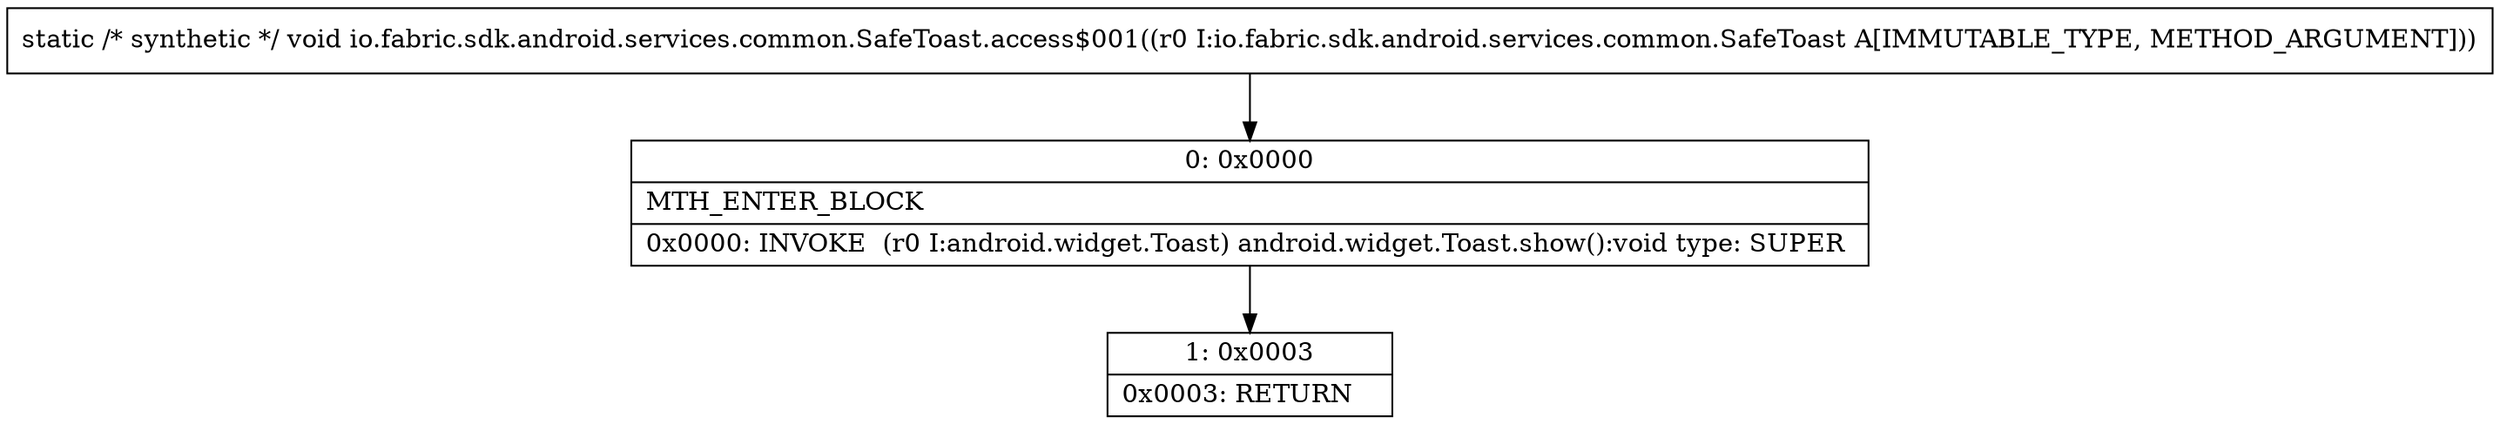 digraph "CFG forio.fabric.sdk.android.services.common.SafeToast.access$001(Lio\/fabric\/sdk\/android\/services\/common\/SafeToast;)V" {
Node_0 [shape=record,label="{0\:\ 0x0000|MTH_ENTER_BLOCK\l|0x0000: INVOKE  (r0 I:android.widget.Toast) android.widget.Toast.show():void type: SUPER \l}"];
Node_1 [shape=record,label="{1\:\ 0x0003|0x0003: RETURN   \l}"];
MethodNode[shape=record,label="{static \/* synthetic *\/ void io.fabric.sdk.android.services.common.SafeToast.access$001((r0 I:io.fabric.sdk.android.services.common.SafeToast A[IMMUTABLE_TYPE, METHOD_ARGUMENT])) }"];
MethodNode -> Node_0;
Node_0 -> Node_1;
}

